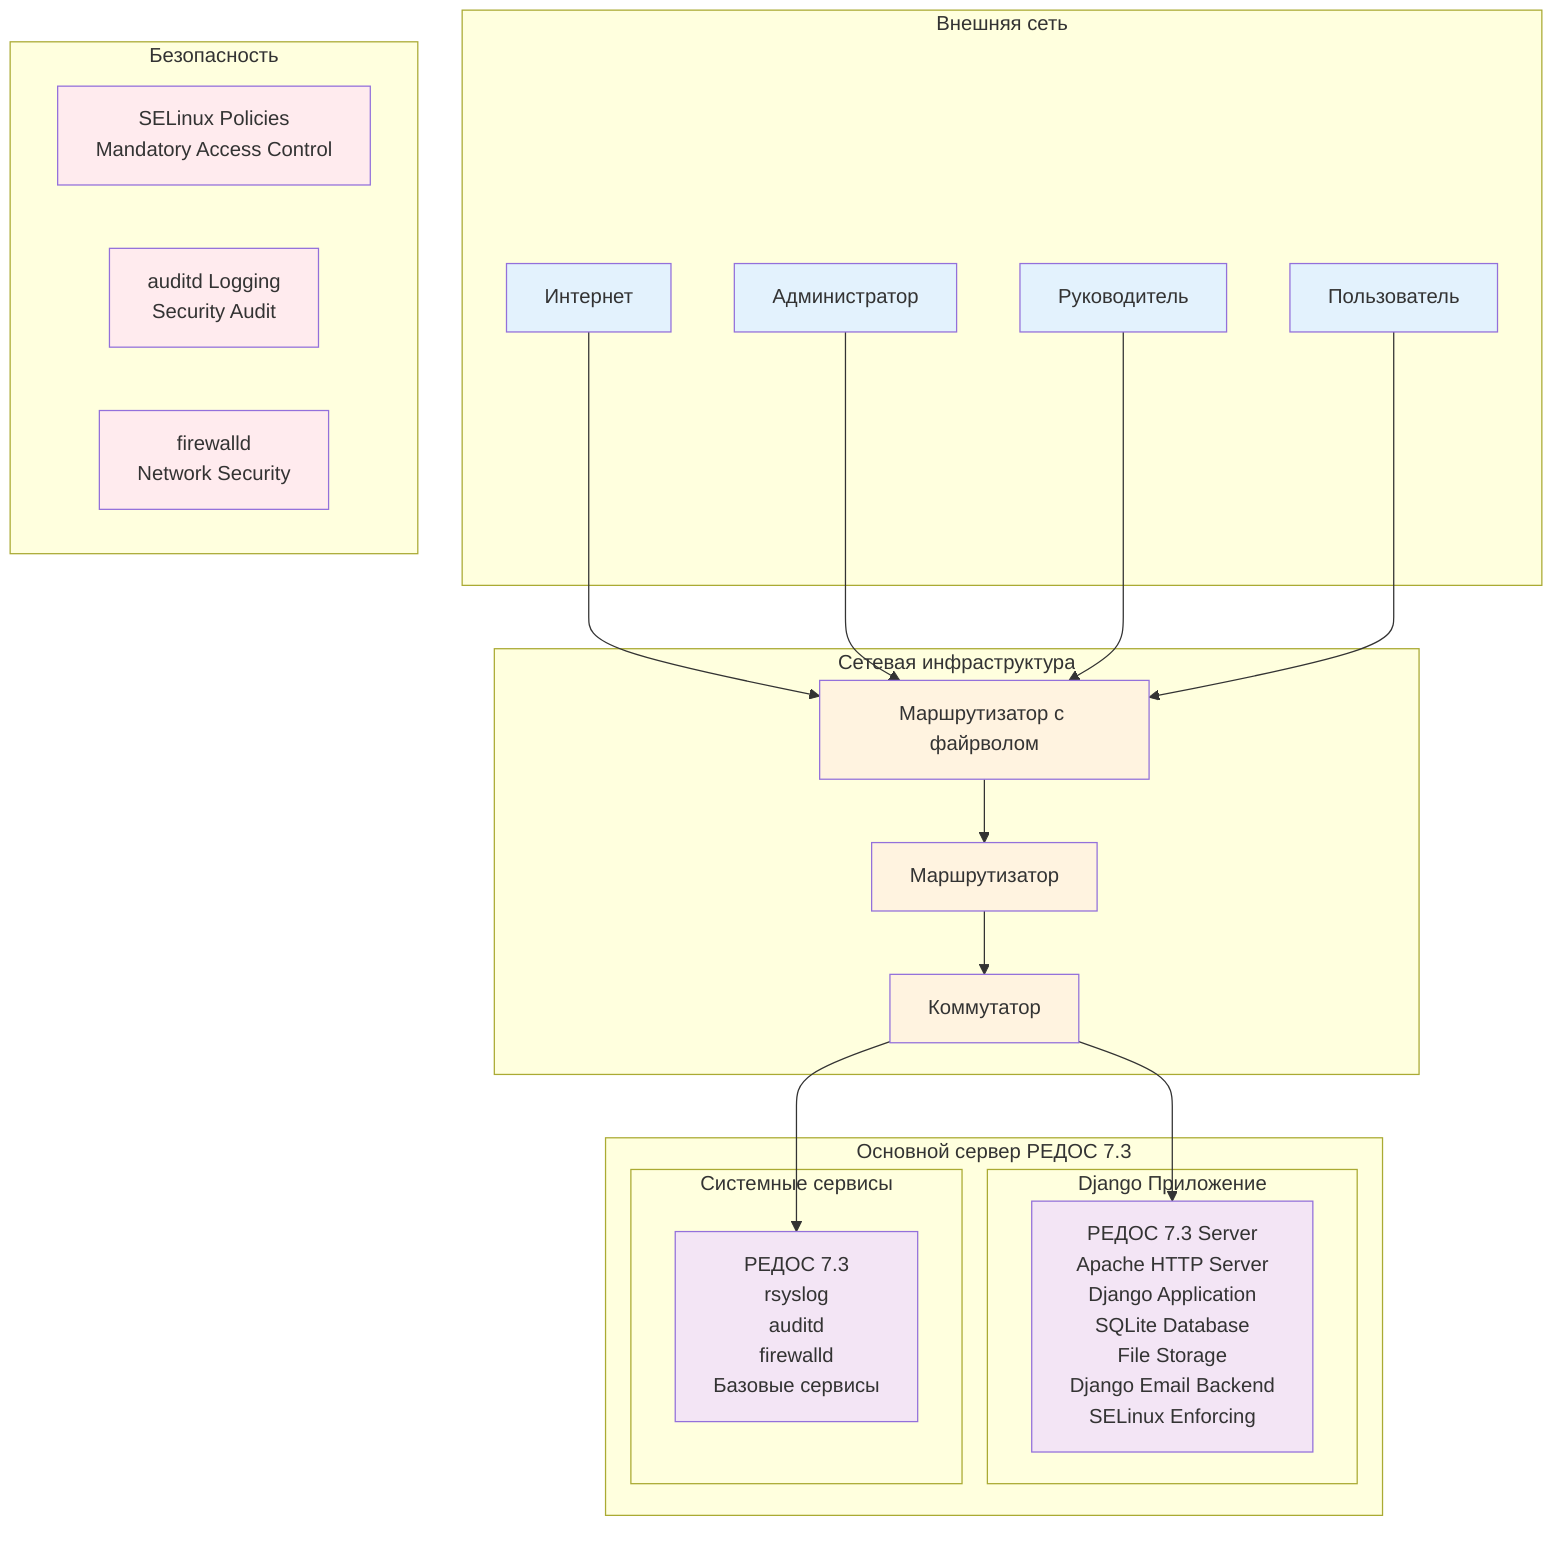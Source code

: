 graph TB
    %% Внешняя сеть
    subgraph "Внешняя сеть"
        INTERNET[Интернет]
        ADMIN[Администратор]
        MANAGER[Руководитель]
        VIEWER[Пользователь]
    end

    %% Основной сервер
    subgraph "Основной сервер РЕДОС 7.3"
        subgraph "Django Приложение"
            DJANGO_SERVER[РЕДОС 7.3 Server<br/>Apache HTTP Server<br/>Django Application<br/>SQLite Database<br/>File Storage<br/>Django Email Backend<br/>SELinux Enforcing]
        end
        
        subgraph "Системные сервисы"
            SYSTEM_SERVICES[РЕДОС 7.3<br/>rsyslog<br/>auditd<br/>firewalld<br/>Базовые сервисы]
        end
    end

    %% Сетевая инфраструктура
    subgraph "Сетевая инфраструктура"
        SWITCH[Коммутатор]
        ROUTER[Маршрутизатор]
        FIREWALL[Маршрутизатор с файрволом]
    end

    %% Соединения
    INTERNET --> FIREWALL
    ADMIN --> FIREWALL
    MANAGER --> FIREWALL
    VIEWER --> FIREWALL
    
    FIREWALL --> ROUTER
    ROUTER --> SWITCH
    SWITCH --> DJANGO_SERVER
    SWITCH --> SYSTEM_SERVICES

    %% Безопасность
    subgraph "Безопасность"
        SELINUX_NET[SELinux Policies<br/>Mandatory Access Control]
        AUDIT_NET[auditd Logging<br/>Security Audit]
        FIREWALL_NET[firewalld<br/>Network Security]
    end

    %% Стили
    classDef externalStyle fill:#e3f2fd
    classDef serverStyle fill:#f3e5f5
    classDef networkStyle fill:#fff3e0
    classDef securityStyle fill:#ffebee

    class INTERNET,ADMIN,MANAGER,VIEWER externalStyle
    class DJANGO_SERVER,SYSTEM_SERVICES serverStyle
    class SWITCH,ROUTER,FIREWALL networkStyle
    class SELINUX_NET,AUDIT_NET,FIREWALL_NET securityStyle